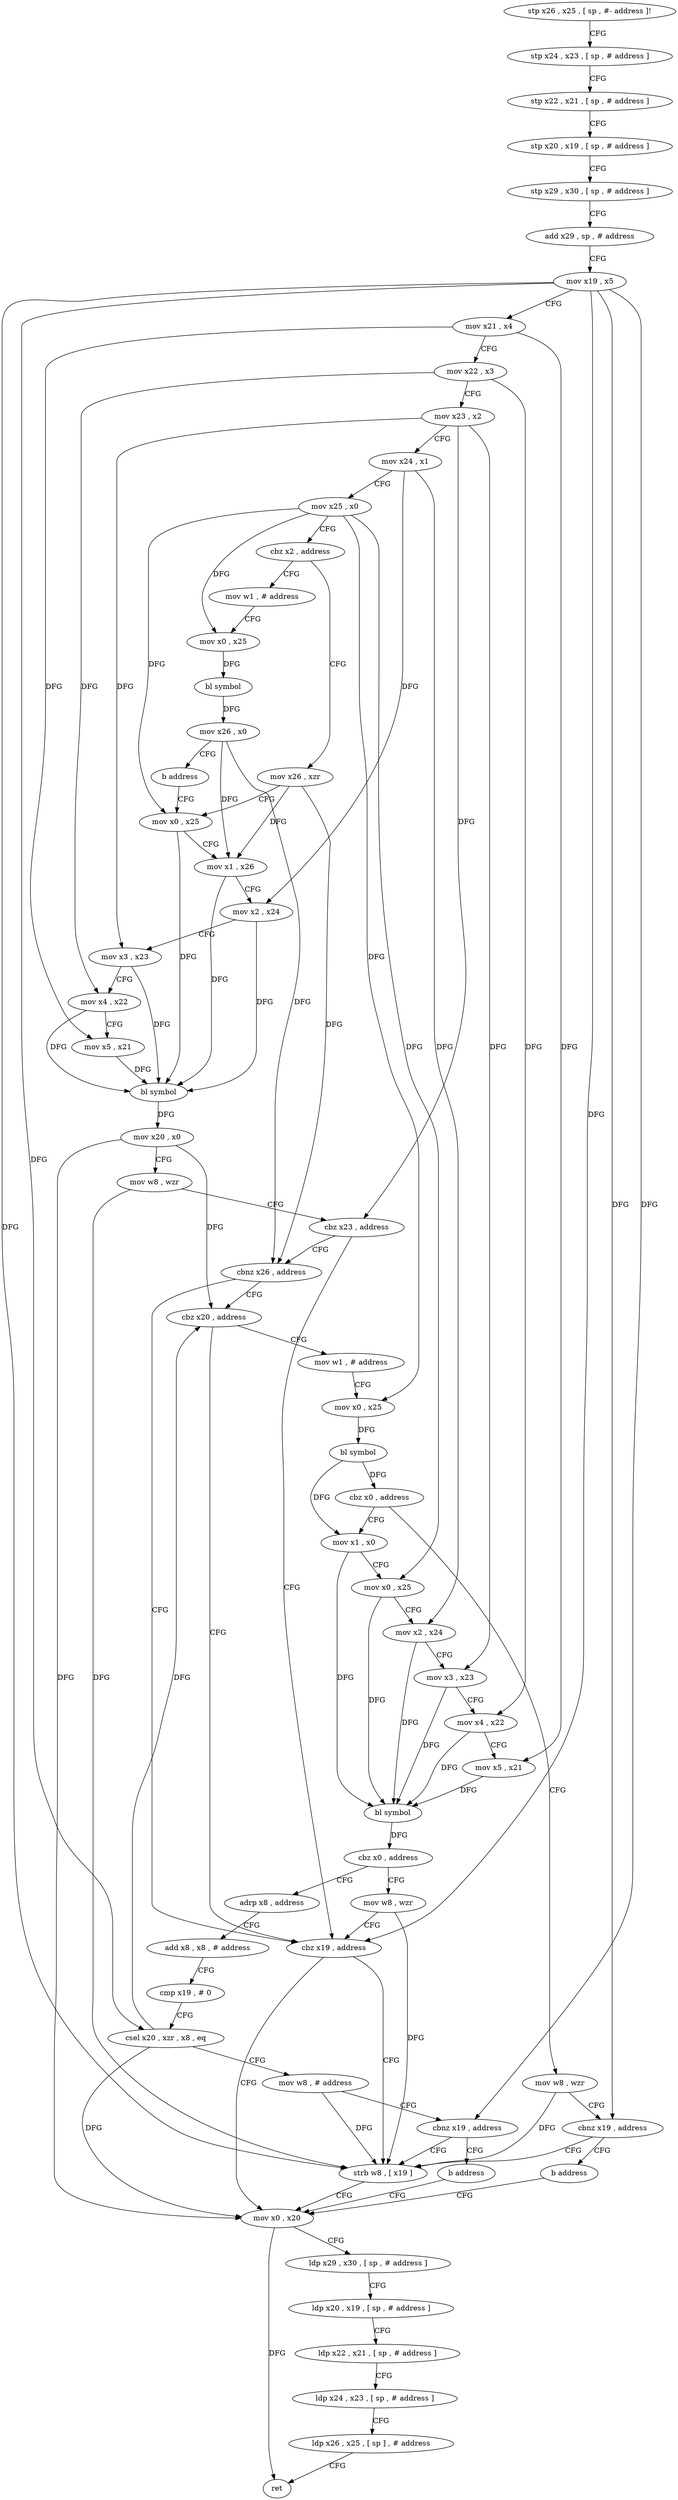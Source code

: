 digraph "func" {
"4230964" [label = "stp x26 , x25 , [ sp , #- address ]!" ]
"4230968" [label = "stp x24 , x23 , [ sp , # address ]" ]
"4230972" [label = "stp x22 , x21 , [ sp , # address ]" ]
"4230976" [label = "stp x20 , x19 , [ sp , # address ]" ]
"4230980" [label = "stp x29 , x30 , [ sp , # address ]" ]
"4230984" [label = "add x29 , sp , # address" ]
"4230988" [label = "mov x19 , x5" ]
"4230992" [label = "mov x21 , x4" ]
"4230996" [label = "mov x22 , x3" ]
"4231000" [label = "mov x23 , x2" ]
"4231004" [label = "mov x24 , x1" ]
"4231008" [label = "mov x25 , x0" ]
"4231012" [label = "cbz x2 , address" ]
"4231036" [label = "mov x26 , xzr" ]
"4231016" [label = "mov w1 , # address" ]
"4231040" [label = "mov x0 , x25" ]
"4231020" [label = "mov x0 , x25" ]
"4231024" [label = "bl symbol" ]
"4231028" [label = "mov x26 , x0" ]
"4231032" [label = "b address" ]
"4231140" [label = "cbz x19 , address" ]
"4231148" [label = "mov x0 , x20" ]
"4231144" [label = "strb w8 , [ x19 ]" ]
"4231080" [label = "cbnz x26 , address" ]
"4231084" [label = "cbz x20 , address" ]
"4231044" [label = "mov x1 , x26" ]
"4231048" [label = "mov x2 , x24" ]
"4231052" [label = "mov x3 , x23" ]
"4231056" [label = "mov x4 , x22" ]
"4231060" [label = "mov x5 , x21" ]
"4231064" [label = "bl symbol" ]
"4231068" [label = "mov x20 , x0" ]
"4231072" [label = "mov w8 , wzr" ]
"4231076" [label = "cbz x23 , address" ]
"4231152" [label = "ldp x29 , x30 , [ sp , # address ]" ]
"4231156" [label = "ldp x20 , x19 , [ sp , # address ]" ]
"4231160" [label = "ldp x22 , x21 , [ sp , # address ]" ]
"4231164" [label = "ldp x24 , x23 , [ sp , # address ]" ]
"4231168" [label = "ldp x26 , x25 , [ sp ] , # address" ]
"4231172" [label = "ret" ]
"4231088" [label = "mov w1 , # address" ]
"4231092" [label = "mov x0 , x25" ]
"4231096" [label = "bl symbol" ]
"4231100" [label = "cbz x0 , address" ]
"4231176" [label = "mov w8 , wzr" ]
"4231104" [label = "mov x1 , x0" ]
"4231180" [label = "cbnz x19 , address" ]
"4231184" [label = "b address" ]
"4231108" [label = "mov x0 , x25" ]
"4231112" [label = "mov x2 , x24" ]
"4231116" [label = "mov x3 , x23" ]
"4231120" [label = "mov x4 , x22" ]
"4231124" [label = "mov x5 , x21" ]
"4231128" [label = "bl symbol" ]
"4231132" [label = "cbz x0 , address" ]
"4231188" [label = "adrp x8 , address" ]
"4231136" [label = "mov w8 , wzr" ]
"4231192" [label = "add x8 , x8 , # address" ]
"4231196" [label = "cmp x19 , # 0" ]
"4231200" [label = "csel x20 , xzr , x8 , eq" ]
"4231204" [label = "mov w8 , # address" ]
"4231208" [label = "cbnz x19 , address" ]
"4231212" [label = "b address" ]
"4230964" -> "4230968" [ label = "CFG" ]
"4230968" -> "4230972" [ label = "CFG" ]
"4230972" -> "4230976" [ label = "CFG" ]
"4230976" -> "4230980" [ label = "CFG" ]
"4230980" -> "4230984" [ label = "CFG" ]
"4230984" -> "4230988" [ label = "CFG" ]
"4230988" -> "4230992" [ label = "CFG" ]
"4230988" -> "4231140" [ label = "DFG" ]
"4230988" -> "4231144" [ label = "DFG" ]
"4230988" -> "4231180" [ label = "DFG" ]
"4230988" -> "4231200" [ label = "DFG" ]
"4230988" -> "4231208" [ label = "DFG" ]
"4230992" -> "4230996" [ label = "CFG" ]
"4230992" -> "4231060" [ label = "DFG" ]
"4230992" -> "4231124" [ label = "DFG" ]
"4230996" -> "4231000" [ label = "CFG" ]
"4230996" -> "4231056" [ label = "DFG" ]
"4230996" -> "4231120" [ label = "DFG" ]
"4231000" -> "4231004" [ label = "CFG" ]
"4231000" -> "4231052" [ label = "DFG" ]
"4231000" -> "4231076" [ label = "DFG" ]
"4231000" -> "4231116" [ label = "DFG" ]
"4231004" -> "4231008" [ label = "CFG" ]
"4231004" -> "4231048" [ label = "DFG" ]
"4231004" -> "4231112" [ label = "DFG" ]
"4231008" -> "4231012" [ label = "CFG" ]
"4231008" -> "4231020" [ label = "DFG" ]
"4231008" -> "4231040" [ label = "DFG" ]
"4231008" -> "4231092" [ label = "DFG" ]
"4231008" -> "4231108" [ label = "DFG" ]
"4231012" -> "4231036" [ label = "CFG" ]
"4231012" -> "4231016" [ label = "CFG" ]
"4231036" -> "4231040" [ label = "CFG" ]
"4231036" -> "4231044" [ label = "DFG" ]
"4231036" -> "4231080" [ label = "DFG" ]
"4231016" -> "4231020" [ label = "CFG" ]
"4231040" -> "4231044" [ label = "CFG" ]
"4231040" -> "4231064" [ label = "DFG" ]
"4231020" -> "4231024" [ label = "DFG" ]
"4231024" -> "4231028" [ label = "DFG" ]
"4231028" -> "4231032" [ label = "CFG" ]
"4231028" -> "4231044" [ label = "DFG" ]
"4231028" -> "4231080" [ label = "DFG" ]
"4231032" -> "4231040" [ label = "CFG" ]
"4231140" -> "4231148" [ label = "CFG" ]
"4231140" -> "4231144" [ label = "CFG" ]
"4231148" -> "4231152" [ label = "CFG" ]
"4231148" -> "4231172" [ label = "DFG" ]
"4231144" -> "4231148" [ label = "CFG" ]
"4231080" -> "4231140" [ label = "CFG" ]
"4231080" -> "4231084" [ label = "CFG" ]
"4231084" -> "4231140" [ label = "CFG" ]
"4231084" -> "4231088" [ label = "CFG" ]
"4231044" -> "4231048" [ label = "CFG" ]
"4231044" -> "4231064" [ label = "DFG" ]
"4231048" -> "4231052" [ label = "CFG" ]
"4231048" -> "4231064" [ label = "DFG" ]
"4231052" -> "4231056" [ label = "CFG" ]
"4231052" -> "4231064" [ label = "DFG" ]
"4231056" -> "4231060" [ label = "CFG" ]
"4231056" -> "4231064" [ label = "DFG" ]
"4231060" -> "4231064" [ label = "DFG" ]
"4231064" -> "4231068" [ label = "DFG" ]
"4231068" -> "4231072" [ label = "CFG" ]
"4231068" -> "4231148" [ label = "DFG" ]
"4231068" -> "4231084" [ label = "DFG" ]
"4231072" -> "4231076" [ label = "CFG" ]
"4231072" -> "4231144" [ label = "DFG" ]
"4231076" -> "4231140" [ label = "CFG" ]
"4231076" -> "4231080" [ label = "CFG" ]
"4231152" -> "4231156" [ label = "CFG" ]
"4231156" -> "4231160" [ label = "CFG" ]
"4231160" -> "4231164" [ label = "CFG" ]
"4231164" -> "4231168" [ label = "CFG" ]
"4231168" -> "4231172" [ label = "CFG" ]
"4231088" -> "4231092" [ label = "CFG" ]
"4231092" -> "4231096" [ label = "DFG" ]
"4231096" -> "4231100" [ label = "DFG" ]
"4231096" -> "4231104" [ label = "DFG" ]
"4231100" -> "4231176" [ label = "CFG" ]
"4231100" -> "4231104" [ label = "CFG" ]
"4231176" -> "4231180" [ label = "CFG" ]
"4231176" -> "4231144" [ label = "DFG" ]
"4231104" -> "4231108" [ label = "CFG" ]
"4231104" -> "4231128" [ label = "DFG" ]
"4231180" -> "4231144" [ label = "CFG" ]
"4231180" -> "4231184" [ label = "CFG" ]
"4231184" -> "4231148" [ label = "CFG" ]
"4231108" -> "4231112" [ label = "CFG" ]
"4231108" -> "4231128" [ label = "DFG" ]
"4231112" -> "4231116" [ label = "CFG" ]
"4231112" -> "4231128" [ label = "DFG" ]
"4231116" -> "4231120" [ label = "CFG" ]
"4231116" -> "4231128" [ label = "DFG" ]
"4231120" -> "4231124" [ label = "CFG" ]
"4231120" -> "4231128" [ label = "DFG" ]
"4231124" -> "4231128" [ label = "DFG" ]
"4231128" -> "4231132" [ label = "DFG" ]
"4231132" -> "4231188" [ label = "CFG" ]
"4231132" -> "4231136" [ label = "CFG" ]
"4231188" -> "4231192" [ label = "CFG" ]
"4231136" -> "4231140" [ label = "CFG" ]
"4231136" -> "4231144" [ label = "DFG" ]
"4231192" -> "4231196" [ label = "CFG" ]
"4231196" -> "4231200" [ label = "CFG" ]
"4231200" -> "4231204" [ label = "CFG" ]
"4231200" -> "4231148" [ label = "DFG" ]
"4231200" -> "4231084" [ label = "DFG" ]
"4231204" -> "4231208" [ label = "CFG" ]
"4231204" -> "4231144" [ label = "DFG" ]
"4231208" -> "4231144" [ label = "CFG" ]
"4231208" -> "4231212" [ label = "CFG" ]
"4231212" -> "4231148" [ label = "CFG" ]
}
